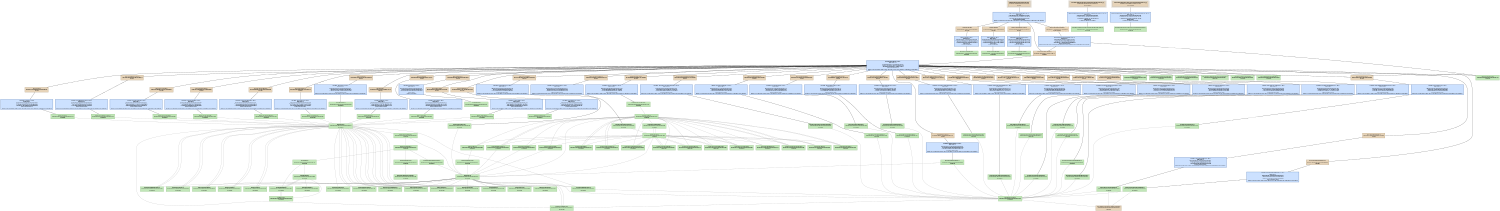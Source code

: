digraph PsychHID {
   size = "10.000000,8.500000";
   concentrate = false;

   node [ shape = box, style = filled, color = "0.3 0.5 0.6", fillcolor = "0.3 0.2 0.9", fontname = "Monaco", fontsize = "9" ];
   n00001 [ label = "Development/PsychHID.mexmac.app\nf5cf3cdccd534f54af30023ac05c029f\nMissing", color = "0.1 0.5 0.5", fillcolor = "0.1 0.2 0.9", peripheries = 3 ];
   n00002 [ label = "Contents/Info.plist\n7accb5323d57c26a1459e80c5002bccf\nMissing", color = "0.1 0.5 0.5", fillcolor = "0.1 0.2 0.9" ];
   n00003 [ label = "PsychHID.build/Info.plist\n00000000435f11020000000000000296\nUpToDate" ];
   n00004 [ label = "Contents/PkgInfo\n9740fce0b1ea65f74a7917eba182fe85\nMissing", color = "0.1 0.5 0.5", fillcolor = "0.1 0.2 0.9" ];
   n00005 [ label = "PsychHID.build/PkgInfo\n00000000435f11020000000000000008\nUpToDate" ];
   n00006 [ label = "English.lproj/InfoPlist.strings\n79c7a301c880053f33000b4787661cf0\nMissing", color = "0.1 0.5 0.5", fillcolor = "0.1 0.2 0.9" ];
   n00007 [ label = "English.lproj/InfoPlist.strings\n00000000434c45840000000000000228\nUpToDate" ];
   n00008 [ label = "ppc/PsychError.o\n1e9ca33ca77d5c2545e670459568c3ee\nMissing", color = "0.1 0.5 0.5", fillcolor = "0.1 0.2 0.9" ];
   n00009 [ label = "Base/PsychError.c\n00000000434c4585000000000000563d\nUpToDate" ];
   n00010 [ label = "ppc/PsychRegisterProject.o\nf19c746f6439b6f004accea2702dd019\nMissing", color = "0.1 0.5 0.5", fillcolor = "0.1 0.2 0.9" ];
   n00011 [ label = "Base/PsychRegisterProject.c\n00000000434c458500000000000012e6\nUpToDate" ];
   n00012 [ label = "ppc/PsychHelp.o\n0e30a3d7ab67e386a0afec5665142070\nMissing", color = "0.1 0.5 0.5", fillcolor = "0.1 0.2 0.9" ];
   n00013 [ label = "Base/PsychHelp.c\n00000000434c811d00000000000005b8\nUpToDate" ];
   n00014 [ label = "ppc/MiniBox.o\n2c00cd26c5d45259f7991dbdcfb1514b\nMissing", color = "0.1 0.5 0.5", fillcolor = "0.1 0.2 0.9" ];
   n00015 [ label = "Base/MiniBox.c\n00000000434c45850000000000000f4f\nUpToDate" ];
   n00016 [ label = "ppc/PsychMemory.o\n9c42f60206d3f111a5197bb43099872e\nMissing", color = "0.1 0.5 0.5", fillcolor = "0.1 0.2 0.9" ];
   n00017 [ label = "Base/PsychMemory.c\n00000000434ca96200000000000003a4\nUpToDate" ];
   n00018 [ label = "ppc/ProjectTable.o\neaa73eaf9f5c309bd0f4af6516429e28\nMissing", color = "0.1 0.5 0.5", fillcolor = "0.1 0.2 0.9" ];
   n00019 [ label = "Base/ProjectTable.c\n00000000434c4585000000000000023a\nUpToDate" ];
   n00020 [ label = "ppc/PsychInit.o\n4f7b5a61a1e64ed8b87929283aeaa429\nMissing", color = "0.1 0.5 0.5", fillcolor = "0.1 0.2 0.9" ];
   n00021 [ label = "Base/PsychInit.c\n00000000434c45850000000000000759\nUpToDate" ];
   n00022 [ label = "ppc/PsychTimeGlue.o\n3951097db786661cb4cfba6374fb54b2\nMissing", color = "0.1 0.5 0.5", fillcolor = "0.1 0.2 0.9" ];
   n00023 [ label = "Base/PsychTimeGlue.c\n000000004355ef98000000000000157f\nUpToDate" ];
   n00024 [ label = "ppc/PsychStructGlue.o\nbd6d128668bb883a1aa7441886efe5c1\nMissing", color = "0.1 0.5 0.5", fillcolor = "0.1 0.2 0.9" ];
   n00025 [ label = "Base/PsychStructGlue.c\n00000000434c45850000000000002bb8\nUpToDate" ];
   n00026 [ label = "ppc/PsychVersioning.o\n15cf82ef21bb83d8f5c0c77eb6b58f6e\nMissing", color = "0.1 0.5 0.5", fillcolor = "0.1 0.2 0.9" ];
   n00027 [ label = "Base/PsychVersioning.c\n00000000435e801b00000000000014ee\nUpToDate" ];
   n00028 [ label = "ppc/MODULEVersion.o\nd12f368bdfebd47bfdda27f2129f8f86\nMissing", color = "0.1 0.5 0.5", fillcolor = "0.1 0.2 0.9" ];
   n00029 [ label = "Screen/MODULEVersion.c\n000000004356088a000000000000124e\nUpToDate" ];
   n00030 [ label = "ppc/PsychScriptingGlue.o\n7a05e28ead9bc5264e7a2cb08d4dac8f\nMissing", color = "0.1 0.5 0.5", fillcolor = "0.1 0.2 0.9" ];
   n00031 [ label = "Base/PsychScriptingGlue.c\n00000000434c458500000000000105c5\nUpToDate" ];
   n00032 [ label = "ppc/mexversion.o\n1e468c006ed28d3548d350ce6a879a9d\nMissing", color = "0.1 0.5 0.5", fillcolor = "0.1 0.2 0.9" ];
   n00033 [ label = "src/mexversion.c\n000000004332d94600000000000002d2\nUpToDate" ];
   n00034 [ label = "ppc/PsychAuthors.o\ne7f77d53d480ff9d2ebf5190427d6529\nMissing", color = "0.1 0.5 0.5", fillcolor = "0.1 0.2 0.9" ];
   n00035 [ label = "Base/PsychAuthors.c\n00000000434c81430000000000000d3b\nUpToDate" ];
   n00036 [ label = "ppc/PsychHIDErrors.o\nda96463f54867ec1b3843fc96a8cf6f7\nMissing", color = "0.1 0.5 0.5", fillcolor = "0.1 0.2 0.9" ];
   n00037 [ label = "PsychHID/PsychHIDErrors.c\n00000000434c80a00000000000001176\nUpToDate" ];
   n00038 [ label = "ppc/PsychHIDGetCalibratedState.o\ncebc62de424e9baa6de018c1872e48f9\nMissing", color = "0.1 0.5 0.5", fillcolor = "0.1 0.2 0.9" ];
   n00039 [ label = "PsychHID/PsychHIDGetCalibratedState.c\n00000000434c45850000000000000898\nUpToDate" ];
   n00040 [ label = "ppc/RegisterProject.o\n7b19ebf220ef6e1d2d5ddda2ed4d1816\nMissing", color = "0.1 0.5 0.5", fillcolor = "0.1 0.2 0.9" ];
   n00041 [ label = "PsychHID/RegisterProject.c\n00000000434efbc50000000000000868\nUpToDate" ];
   n00042 [ label = "ppc/PsychHIDSynopsis.o\n3bf6f0339318a3e0c9188d98390351ba\nMissing", color = "0.1 0.5 0.5", fillcolor = "0.1 0.2 0.9" ];
   n00043 [ label = "PsychHID/PsychHIDSynopsis.c\n00000000434c4585000000000000075f\nUpToDate" ];
   n00044 [ label = "ppc/PsychHIDSetReport.o\n4af206cf38378ebad992c462f7464afd\nMissing", color = "0.1 0.5 0.5", fillcolor = "0.1 0.2 0.9" ];
   n00045 [ label = "PsychHID/PsychHIDSetReport.c\n00000000434ca71200000000000013a3\nUpToDate" ];
   n00046 [ label = "ppc/PsychHIDKbWait.o\n68b758d1f4188b56b1f444a486b9783a\nMissing", color = "0.1 0.5 0.5", fillcolor = "0.1 0.2 0.9" ];
   n00047 [ label = "PsychHID/PsychHIDKbWait.c\n00000000434c458500000000000010f6\nUpToDate" ];
   n00048 [ label = "ppc/PsychHIDKbCheck.o\n67529fbe6fa417ddaaf97c473cc83513\nMissing", color = "0.1 0.5 0.5", fillcolor = "0.1 0.2 0.9" ];
   n00049 [ label = "PsychHID/PsychHIDKbCheck.c\n00000000434c4585000000000000101f\nUpToDate" ];
   n00050 [ label = "ppc/PsychHIDGetReport.o\nf481fd67b7fa84263e3f3b2e872c94ed\nMissing", color = "0.1 0.5 0.5", fillcolor = "0.1 0.2 0.9" ];
   n00051 [ label = "PsychHID/PsychHIDGetReport.c\n00000000435493300000000000001a30\nUpToDate" ];
   n00052 [ label = "ppc/PsychHIDGetRawState.o\n66269c25651fd89cfc5d8d2f174b4625\nMissing", color = "0.1 0.5 0.5", fillcolor = "0.1 0.2 0.9" ];
   n00053 [ label = "PsychHID/PsychHIDGetRawState.c\n00000000434c45850000000000000563\nUpToDate" ];
   n00054 [ label = "ppc/PsychHIDGetNumElements.o\nae557fe4698938c85560c0d0941c3858\nMissing", color = "0.1 0.5 0.5", fillcolor = "0.1 0.2 0.9" ];
   n00055 [ label = "PsychHID/PsychHIDGetNumElements.c\n00000000434c45850000000000000490\nUpToDate" ];
   n00056 [ label = "ppc/PsychHIDGetNumDevices.o\n5e871b73612ebf05a153721f12c92372\nMissing", color = "0.1 0.5 0.5", fillcolor = "0.1 0.2 0.9" ];
   n00057 [ label = "PsychHID/PsychHIDGetNumDevices.c\n00000000434c458500000000000003ae\nUpToDate" ];
   n00058 [ label = "ppc/PsychHIDHelpers.o\n7c7de603a934fee2d06f8496468cf0c0\nMissing", color = "0.1 0.5 0.5", fillcolor = "0.1 0.2 0.9" ];
   n00059 [ label = "PsychHID/PsychHIDHelpers.c\n00000000434c941e000000000000282d\nUpToDate" ];
   n00060 [ label = "ppc/PsychHIDGetNumCollections.o\ncf909a02e6b5013f14ff5cd6b72cd830\nMissing", color = "0.1 0.5 0.5", fillcolor = "0.1 0.2 0.9" ];
   n00061 [ label = "PsychHID/PsychHIDGetNumCollections.c\n00000000434c45850000000000000521\nUpToDate" ];
   n00062 [ label = "ppc/PsychHIDGetElements.o\ne205b91c72271c7589a35dfa42897156\nMissing", color = "0.1 0.5 0.5", fillcolor = "0.1 0.2 0.9" ];
   n00063 [ label = "PsychHID/PsychHIDGetElements.c\n00000000434c4585000000000000169d\nUpToDate" ];
   n00064 [ label = "ppc/PsychHIDGetDevices.o\n088c2added0cdd3b0e66f7cc0f1effd4\nMissing", color = "0.1 0.5 0.5", fillcolor = "0.1 0.2 0.9" ];
   n00065 [ label = "PsychHID/PsychHIDGetDevices.c\n00000000434c4585000000000000115f\nUpToDate" ];
   n00066 [ label = "ppc/PsychHIDGetCollections.o\n54f71ad20a1085f7aac7fde7eb3a05ea\nMissing", color = "0.1 0.5 0.5", fillcolor = "0.1 0.2 0.9" ];
   n00067 [ label = "PsychHID/PsychHIDGetCollections.c\n00000000434c4585000000000000180b\nUpToDate" ];
   n00068 [ label = "ppc/PsychHIDGiveMeReports.o\nc0d6e027b37c049f112191db5b310fb0\nMissing", color = "0.1 0.5 0.5", fillcolor = "0.1 0.2 0.9" ];
   n00069 [ label = "PsychHID/PsychHIDGiveMeReports.c\n00000000434c92b00000000000000bbd\nUpToDate" ];
   n00070 [ label = "ppc/PsychHIDReceiveReports.o\n8b0d187500482859f23c9203f566f6b3\nMissing", color = "0.1 0.5 0.5", fillcolor = "0.1 0.2 0.9" ];
   n00071 [ label = "PsychHID/PsychHIDReceiveReports.c\n00000000435499010000000000006459\nUpToDate" ];
   n00072 [ label = "ppc/PsychHIDReceiveReportsStop.o\n4ab1be81f130c240e37c2ae0da9aeaa3\nMissing", color = "0.1 0.5 0.5", fillcolor = "0.1 0.2 0.9" ];
   n00073 [ label = "PsychHID/PsychHIDReceiveReportsStop.c\n00000000434ca68a00000000000009cd\nUpToDate" ];
   n00074 [ label = "MacOS/PsychHID.mexmac\ne2f908fd15b3dc0696113df33c7ca679\nMissing", color = "0.1 0.5 0.5", fillcolor = "0.1 0.2 0.9" ];
   n00075 [ label = "2.95.2/libstdc++.a[C]\n00000000434abb590000000000075c68\nUpToDate" ];
   n00076 [ label = "Frameworks/CoreAudio.framework[C]\n00000000434ac55b00000000000000cc\nUpToDate" ];
   n00077 [ label = "Frameworks/Carbon.framework[C]\n00000000434ac53300000000000000ee\nUpToDate" ];
   n00078 [ label = "Frameworks/ApplicationServices.framework[C]\n00000000434ac53300000000000000ee\nUpToDate" ];
   n00079 [ label = "Frameworks/IOKit.framework[C]\n00000000434ac53c00000000000000cc\nUpToDate" ];
   n00080 [ label = "PsychToolbox/libHIDUtilities.a[C]\n000000004355680b0000000000025098\nUpToDate" ];
   n00081 [ label = "mac/mexFunction.map\n000000004332d946000000000000012e\nUpToDate" ];
   n00082 [ label = "<PsychHID.build/Script-2FD616DB07306668008DA6B4.sh>[A]\n593f6e33f47d0aabf73e1e02b94ad22a\nDepsUpdated", color = "0.1 0.5 0.5", fillcolor = "0.1 0.2 0.9", peripheries = 3 ];
   n00083 [ label = "PsychHID.build/Script-2FD616DB07306668008DA6B4.sh\n00000000435f110200000000000000ec\nUpToDate" ];
   n00084 [ label = "<PsychHID.build/Script-2FD616DC07306668008DA6B4.sh>[A]\n7ce4e802c56b7da6fbc02a6e831533e4\nDepsUpdated", color = "0.1 0.5 0.5", fillcolor = "0.1 0.2 0.9", peripheries = 3 ];
   n00085 [ label = "PsychHID.build/Script-2FD616DC07306668008DA6B4.sh\n00000000435f1102000000000000003e\nUpToDate" ];
   n00086 [ label = "<MacOS/PsychHID.mexmac>\nb0b4a485711404b3649e737d898fba73\nDepsUpdated", color = "0.1 0.5 0.5", fillcolor = "0.1 0.2 0.9", style = "filled,dashed" ];
   n00087 [ label = "Base/Psych.h\n00000000435548b60000000000000410\nUpToDate" ];
   n00088 [ label = "Base/PsychConstants.h\n00000000435548d4000000000000080d\nUpToDate" ];
   n00089 [ label = "Base/MiniBox.h\n00000000435548d400000000000004d6\nUpToDate" ];
   n00090 [ label = "Base/ProjectTable.h\n00000000435548d400000000000002f6\nUpToDate" ];
   n00091 [ label = "Base/PsychError.h\n00000000435548d40000000000001fe7\nUpToDate" ];
   n00092 [ label = "Base/PsychScriptingGlue.h\n00000000435548f30000000000001a37\nUpToDate" ];
   n00093 [ label = "Base/PsychStructGlue.h\n000000004355496c0000000000000bcc\nUpToDate" ];
   n00094 [ label = "Base/PsychCellGlue.h\n00000000435bf47100000000000005c5\nUpToDate" ];
   n00095 [ label = "Base/PsychRegisterProject.h\n00000000435548d400000000000003f1\nUpToDate" ];
   n00096 [ label = "Base/PsychAuthors.h\n00000000435548d400000000000005e9\nUpToDate" ];
   n00097 [ label = "Base/PsychVersioning.h\n00000000435548f300000000000004dd\nUpToDate" ];
   n00098 [ label = "Base/PsychHelp.h\n00000000435bf48f0000000000000357\nUpToDate" ];
   n00099 [ label = "Base/PsychInit.h\n00000000435548f300000000000002db\nUpToDate" ];
   n00100 [ label = "Base/PsychMemory.h\n00000000435548d40000000000000473\nUpToDate" ];
   n00101 [ label = "Base/PsychTimeGlue.h\n000000004355ef010000000000000483\nUpToDate" ];
   n00102 [ label = "Base/PsychInstrument.h\n00000000435548d400000000000001a8\nUpToDate" ];
   n00103 [ label = "PsychHID/RegisterProject.h\n00000000434c458500000000000002a0\nUpToDate" ];
   n00104 [ label = "Base/TimeLists.h\n00000000435548f300000000000002a9\nUpToDate" ];
   n00105 [ label = "Base/PsychIncludes.h\n00000000435548d4000000000000074c\nUpToDate" ];
   n00106 [ label = "Base/PsychPlatform.h\n00000000435548d40000000000000589\nUpToDate" ];
   n00107 [ label = "include/mex.h\n000000004332d9460000000000003742\nUpToDate" ];
   n00108 [ label = "OS9ToolboxFragments/Events.h\n00000000434c45850000000000000236\nUpToDate" ];
   n00109 [ label = "Base/PsychPlatformConstants.h\n000000004355492f000000000000070e\nUpToDate" ];
   n00110 [ label = "include/matrix.h\n000000004332d9460000000000009ff2\nUpToDate" ];
   n00111 [ label = "include/mwdebug.h\n000000004332d9460000000000002b3c\nUpToDate" ];
   n00112 [ label = "include/tmwtypes.h\n000000004332d946000000000000458d\nUpToDate" ];
   n00113 [ label = "include/mat.h\n000000004332d94600000000000023ab\nUpToDate" ];
   n00114 [ label = "Base/Psych.h\n00000000435548b60000000000000410\nUpToDate" ];
   n00115 [ label = "PsychHID/PsychHID.h\n0000000043503d0a00000000000015ee\nUpToDate" ];
   n00116 [ label = "HID Utilities Source/HID_Utilities_External.h\n00000000000000000000000000000000\nMissing", color = "0.1 0.5 0.5", fillcolor = "0.1 0.2 0.9" ];
   n00117 [ label = "Screen/Screen.h\n000000004355f28e00000000000012e0\nUpToDate" ];
   n00118 [ label = "Screen/PsychRects.h\n00000000434c458500000000000005d5\nUpToDate" ];
   n00119 [ label = "Screen/ScreenTypes.h\n00000000434c458500000000000013b6\nUpToDate" ];
   n00120 [ label = "Screen/PsychVideoGlue.h\n00000000434c458500000000000005d4\nUpToDate" ];
   n00121 [ label = "Screen/PsychScreenGlue.h\n00000000434c45850000000000000d6d\nUpToDate" ];
   n00122 [ label = "Screen/PsychWindowTextGlue.h\n00000000434c458500000000000008ee\nUpToDate" ];
   n00123 [ label = "Screen/WindowBank.h\n000000004355e68c0000000000001b31\nUpToDate" ];
   n00124 [ label = "Screen/PsychWindowGlue.h\n000000004355e21f0000000000000a66\nUpToDate" ];
   n00125 [ label = "Screen/PsychTextureSupport.h\n000000004355a03b0000000000000370\nUpToDate" ];
   n00126 [ label = "Screen/PsychAlphaBlending.h\n00000000434c458500000000000004fb\nUpToDate" ];
   n00127 [ label = "Screen/ScreenArguments.h\n00000000434c45850000000000000ca3\nUpToDate" ];
   n00128 [ label = "Screen/RegisterProject.h\n00000000434c45850000000000000284\nUpToDate" ];
   n00129 [ label = "Screen/WindowHelpers.h\n00000000434c45850000000000000773\nUpToDate" ];
   n00130 [ label = "Fonts/PsychFontGlue.h\n00000000434c45850000000000000e47\nUpToDate" ];
   n00131 [ label = "Fonts/ScreenFontGlue.h\n00000000434c45850000000000000260\nUpToDate" ];
   n00132 [ label = "Fonts/FontInfo.h\n00000000434c45850000000000000ef4\nUpToDate" ];
   n00133 [ label = "Screen/ScreenPreferenceState.h\n000000004355d9f300000000000006ba\nUpToDate" ];
   n00134 [ label = "Screen/Screen.h\n000000004355f28e00000000000012e0\nUpToDate" ];
   n00135 [ label = "Fonts/PsychFontGlue.h\n00000000434c45850000000000000e47\nUpToDate" ];

   node [ shape = box, style = "filled,bold", color = "0.7 0.5 0.7", fillcolor = "0.7 0.2 1.0", fontname = "Monaco", fontsize = "9" ];
   c00001 [ label = "PBXCp Info.plist <wt:0>\nwaitCount: 0\n00000000435f11020000000000000296\n^ 7accb5327e08d3681459e80c5002be59\n= 7accb5323d57c26a1459e80c5002bccf\nNeedsToRun\n1 output is missing", color = "0.6 0.5 0.7", fillcolor = "0.6 0.2 1.0" ];
   c00002 [ label = "PBXCp PkgInfo <wt:0>\nwaitCount: 0\n00000000000000000000000000000000\n^ 9740fce0b1ea65f74a7917eba182fe85\n= 9740fce0b1ea65f74a7917eba182fe85\nNeedsToRun\n1 output is missing", color = "0.6 0.5 0.7", fillcolor = "0.6 0.2 1.0" ];
   c00003 [ label = "CpResource InfoPlist.strings <wt:4>\nwaitCount: 0\n00000000000000000000000000000000\n^ 79c7a301c880053f33000b4787661cf0\n= 79c7a301c880053f33000b4787661cf0\nNeedsToRun\n1 output is missing", color = "0.6 0.5 0.7", fillcolor = "0.6 0.2 1.0" ];
   c00004 [ label = "CompileC PsychError.o <wt:6>\nwaitCount: 0\n000000004355492f0000000000004529\n^ 1e9ca33ce428150a45e67045956886c7\n= 1e9ca33ca77d5c2545e670459568c3ee\nIndirectlyNeedsToRun\nNeeds to run because at least one of the inputs to the command are scheduled to be updated.", color = "0.6 0.5 0.7", fillcolor = "0.6 0.2 1.0" ];
   c00005 [ label = "CompileC PsychRegisterProject.o <wt:6>\nwaitCount: 0\n000000004355492f00000000000001f2\n^ f19c746f276cffdf04accea2702dd1eb\n= f19c746f6439b6f004accea2702dd019\nIndirectlyNeedsToRun\nNeeds to run because at least one of the inputs to the command are scheduled to be updated.", color = "0.6 0.5 0.7", fillcolor = "0.6 0.2 1.0" ];
   c00006 [ label = "CompileC PsychHelp.o <wt:6>\nwaitCount: 0\n0000000043558db700000000000016ac\n^ 0e30a3d7e8326e31a0afec56651436dc\n= 0e30a3d7ab67e386a0afec5665142070\nIndirectlyNeedsToRun\nNeeds to run because at least one of the inputs to the command are scheduled to be updated.", color = "0.6 0.5 0.7", fillcolor = "0.6 0.2 1.0" ];
   c00007 [ label = "CompileC MiniBox.o <wt:6>\nwaitCount: 0\n000000004355492f0000000000001c5b\n^ 2c00cd2686811b76f7991dbdcfb14d10\n= 2c00cd26c5d45259f7991dbdcfb1514b\nIndirectlyNeedsToRun\nNeeds to run because at least one of the inputs to the command are scheduled to be updated.", color = "0.6 0.5 0.7", fillcolor = "0.6 0.2 1.0" ];
   c00008 [ label = "CompileC PsychMemory.o <wt:6>\nwaitCount: 0\n000000004355a5c800000000000010b0\n^ 9c42f602458654d9a5197bb43099979e\n= 9c42f60206d3f111a5197bb43099872e\nIndirectlyNeedsToRun\nNeeds to run because at least one of the inputs to the command are scheduled to be updated.", color = "0.6 0.5 0.7", fillcolor = "0.6 0.2 1.0" ];
   c00009 [ label = "CompileC ProjectTable.o <wt:6>\nwaitCount: 0\n000000004355492f000000000000112e\n^ eaa73eafdc0979b4d0f4af6516428f06\n= eaa73eaf9f5c309bd0f4af6516429e28\nIndirectlyNeedsToRun\nNeeds to run because at least one of the inputs to the command are scheduled to be updated.", color = "0.6 0.5 0.7", fillcolor = "0.6 0.2 1.0" ];
   c00010 [ label = "CompileC PsychInit.o <wt:6>\nwaitCount: 0\n000000004355492f000000000000144d\n^ 4f7b5a61e2b307f7b87929283aeab064\n= 4f7b5a61a1e64ed8b87929283aeaa429\nIndirectlyNeedsToRun\nNeeds to run because at least one of the inputs to the command are scheduled to be updated.", color = "0.6 0.5 0.7", fillcolor = "0.6 0.2 1.0" ];
   c00011 [ label = "CompileC PsychTimeGlue.o <wt:6>\nwaitCount: 0\n000000004349963300000000000007ee\n^ 3951097df4cff02fb4cfba6374fb535c\n= 3951097db786661cb4cfba6374fb54b2\nIndirectlyNeedsToRun\nNeeds to run because at least one of the inputs to the command are scheduled to be updated.", color = "0.6 0.5 0.7", fillcolor = "0.6 0.2 1.0" ];
   c00012 [ label = "CompileC PsychStructGlue.o <wt:6>\nwaitCount: 0\n000000004355492f00000000000038ac\n^ bd6d12862beec1151aa7441886efdd6d\n= bd6d128668bb883a1aa7441886efe5c1\nIndirectlyNeedsToRun\nNeeds to run because at least one of the inputs to the command are scheduled to be updated.", color = "0.6 0.5 0.7", fillcolor = "0.6 0.2 1.0" ];
   c00013 [ label = "CompileC PsychVersioning.o <wt:6>\nwaitCount: 0\n0000000043478cb100000000000007fa\n^ 15cf82ef62fc0f69f5c0c77eb6b58894\n= 15cf82ef21bb83d8f5c0c77eb6b58f6e\nIndirectlyNeedsToRun\nNeeds to run because at least one of the inputs to the command are scheduled to be updated.", color = "0.6 0.5 0.7", fillcolor = "0.6 0.2 1.0" ];
   c00014 [ label = "CompileC MODULEVersion.o <wt:6>\nwaitCount: 0\n000000004356088a000000000000124e\n^ d12f368b9cbddcf1fdda27f2129f9dc8\n= d12f368bdfebd47bfdda27f2129f8f86\nIndirectlyNeedsToRun\nNeeds to run because at least one of the inputs to the command are scheduled to be updated.", color = "0.6 0.5 0.7", fillcolor = "0.6 0.2 1.0" ];
   c00015 [ label = "CompileC PsychScriptingGlue.o <wt:6>\nwaitCount: 0\n000000004355492f00000000000116d1\n^ 7a05e28eeece8c094e7a2cb08d4cba5e\n= 7a05e28ead9bc5264e7a2cb08d4dac8f\nIndirectlyNeedsToRun\nNeeds to run because at least one of the inputs to the command are scheduled to be updated.", color = "0.6 0.5 0.7", fillcolor = "0.6 0.2 1.0" ];
   c00016 [ label = "CompileC mexversion.o <wt:6>\nwaitCount: 0\n000000004332d94600000000000002d2\n^ 1e468c002de0547348d350ce6a87984f\n= 1e468c006ed28d3548d350ce6a879a9d\nNeedsToRun\n1 output is missing", color = "0.6 0.5 0.7", fillcolor = "0.6 0.2 1.0" ];
   c00017 [ label = "CompileC PsychAuthors.o <wt:6>\nwaitCount: 0\n0000000043558de90000000000001e2f\n^ e7f77d5397d572742ebf5190427d7b06\n= e7f77d53d480ff9d2ebf5190427d6529\nIndirectlyNeedsToRun\nNeeds to run because at least one of the inputs to the command are scheduled to be updated.", color = "0.6 0.5 0.7", fillcolor = "0.6 0.2 1.0" ];
   c00018 [ label = "CompileC PsychHIDErrors.o <wt:6>\nwaitCount: 0\n00000000434952ab000000000000001b\n^ da96463f17cf2c6ab3843fc96a8cf6ec\n= da96463f54867ec1b3843fc96a8cf6f7\nIndirectlyNeedsToRun\nNeeds to run because at least one of the inputs to the command are scheduled to be updated.", color = "0.6 0.5 0.7", fillcolor = "0.6 0.2 1.0" ];
   c00019 [ label = "CompileC PsychHIDGetCalibratedState.o <wt:6>\nwaitCount: 0\n000000004349978e00000000000019f5\n^ cebc62de01070c246de018c1872e510c\n= cebc62de424e9baa6de018c1872e48f9\nIndirectlyNeedsToRun\nNeeds to run because at least one of the inputs to the command are scheduled to be updated.", color = "0.6 0.5 0.7", fillcolor = "0.6 0.2 1.0" ];
   c00020 [ label = "CompileC RegisterProject.o <wt:6>\nwaitCount: 0\n00000000435750650000000000000b94\n^ 7b19ebf263b83e782d5ddda2ed4d1382\n= 7b19ebf220ef6e1d2d5ddda2ed4d1816\nIndirectlyNeedsToRun\nNeeds to run because at least one of the inputs to the command are scheduled to be updated.", color = "0.6 0.5 0.7", fillcolor = "0.6 0.2 1.0" ];
   c00021 [ label = "CompileC PsychHIDSynopsis.o <wt:6>\nwaitCount: 0\n00000000001c04f0000000000000165c\n^ 3bf6f0339304a710c9188d98390347e6\n= 3bf6f0339318a3e0c9188d98390351ba\nIndirectlyNeedsToRun\nNeeds to run because at least one of the inputs to the command are scheduled to be updated.", color = "0.6 0.5 0.7", fillcolor = "0.6 0.2 1.0" ];
   c00022 [ label = "CompileC PsychHIDSetReport.o <wt:6>\nwaitCount: 0\n000000004349751900000000000002ce\n^ 4af206cf7b7efba3d992c462f7464833\n= 4af206cf38378ebad992c462f7464afd\nIndirectlyNeedsToRun\nNeeds to run because at least one of the inputs to the command are scheduled to be updated.", color = "0.6 0.5 0.7", fillcolor = "0.6 0.2 1.0" ];
   c00023 [ label = "CompileC PsychHIDKbWait.o <wt:6>\nwaitCount: 0\n000000004349978e000000000000019b\n^ 68b758d1b7511cd8b1f444a486b979a1\n= 68b758d1f4188b56b1f444a486b9783a\nIndirectlyNeedsToRun\nNeeds to run because at least one of the inputs to the command are scheduled to be updated.", color = "0.6 0.5 0.7", fillcolor = "0.6 0.2 1.0" ];
   c00024 [ label = "CompileC PsychHIDKbCheck.o <wt:6>\nwaitCount: 0\n000000004349978e0000000000000172\n^ 67529fbe2ced8053aaf97c473cc83461\n= 67529fbe6fa417ddaaf97c473cc83513\nIndirectlyNeedsToRun\nNeeds to run because at least one of the inputs to the command are scheduled to be updated.", color = "0.6 0.5 0.7", fillcolor = "0.6 0.2 1.0" ];
   c00025 [ label = "CompileC PsychHIDGetReport.o <wt:6>\nwaitCount: 0\n000000004351413b0000000000000b5d\n^ f481fd67f4abc51d3e3f3b2e872c9fb0\n= f481fd67b7fa84263e3f3b2e872c94ed\nIndirectlyNeedsToRun\nNeeds to run because at least one of the inputs to the command are scheduled to be updated.", color = "0.6 0.5 0.7", fillcolor = "0.6 0.2 1.0" ];
   c00026 [ label = "CompileC PsychHIDGetRawState.o <wt:6>\nwaitCount: 0\n000000004349978e000000000000140e\n^ 66269c2526564f12fc5d8d2f174b522b\n= 66269c25651fd89cfc5d8d2f174b4625\nIndirectlyNeedsToRun\nNeeds to run because at least one of the inputs to the command are scheduled to be updated.", color = "0.6 0.5 0.7", fillcolor = "0.6 0.2 1.0" ];
   c00027 [ label = "CompileC PsychHIDGetNumElements.o <wt:6>\nwaitCount: 0\n000000004349978e00000000000015fd\n^ ae557fe42ac0af465560c0d0941c2da5\n= ae557fe4698938c85560c0d0941c3858\nIndirectlyNeedsToRun\nNeeds to run because at least one of the inputs to the command are scheduled to be updated.", color = "0.6 0.5 0.7", fillcolor = "0.6 0.2 1.0" ];
   c00028 [ label = "CompileC PsychHIDGetNumDevices.o <wt:6>\nwaitCount: 0\n000000004349978e00000000000012c3\n^ 5e871b732267288ba153721f12c931b1\n= 5e871b73612ebf05a153721f12c92372\nIndirectlyNeedsToRun\nNeeds to run because at least one of the inputs to the command are scheduled to be updated.", color = "0.6 0.5 0.7", fillcolor = "0.6 0.2 1.0" ];
   c00029 [ label = "CompileC PsychHIDHelpers.o <wt:6>\nwaitCount: 0\n00000000434946150000000000003940\n^ 7c7de603ea7db8f7d06f8496468cc980\n= 7c7de603a934fee2d06f8496468cf0c0\nIndirectlyNeedsToRun\nNeeds to run because at least one of the inputs to the command are scheduled to be updated.", color = "0.6 0.5 0.7", fillcolor = "0.6 0.2 1.0" ];
   c00030 [ label = "CompileC PsychHIDGetNumCollections.o <wt:6>\nwaitCount: 0\n000000004349978e000000000000144c\n^ cf909a02a5fc96b114ff5cd6b72ccc7c\n= cf909a02e6b5013f14ff5cd6b72cd830\nIndirectlyNeedsToRun\nNeeds to run because at least one of the inputs to the command are scheduled to be updated.", color = "0.6 0.5 0.7", fillcolor = "0.6 0.2 1.0" ];
   c00031 [ label = "CompileC PsychHIDGetElements.o <wt:6>\nwaitCount: 0\n000000004349978e00000000000007f0\n^ e205b91c316e8bfb89a35dfa428976a6\n= e205b91c72271c7589a35dfa42897156\nIndirectlyNeedsToRun\nNeeds to run because at least one of the inputs to the command are scheduled to be updated.", color = "0.6 0.5 0.7", fillcolor = "0.6 0.2 1.0" ];
   c00032 [ label = "CompileC PsychHIDGetDevices.o <wt:6>\nwaitCount: 0\n000000004349978e0000000000000032\n^ 088c2addae454ab50e66f7cc0f1effe6\n= 088c2added0cdd3b0e66f7cc0f1effd4\nIndirectlyNeedsToRun\nNeeds to run because at least one of the inputs to the command are scheduled to be updated.", color = "0.6 0.5 0.7", fillcolor = "0.6 0.2 1.0" ];
   c00033 [ label = "CompileC PsychHIDGetCollections.o <wt:6>\nwaitCount: 0\n000000004349978e0000000000000966\n^ 54f71ad249591279aac7fde7eb3a0c8c\n= 54f71ad20a1085f7aac7fde7eb3a05ea\nIndirectlyNeedsToRun\nNeeds to run because at least one of the inputs to the command are scheduled to be updated.", color = "0.6 0.5 0.7", fillcolor = "0.6 0.2 1.0" ];
   c00034 [ label = "CompileC PsychHIDGiveMeReports.o <wt:6>\nwaitCount: 0\n00000000434940bb0000000000001ad0\n^ c0d6e027f0354424112191db5b311560\n= c0d6e027b37c049f112191db5b310fb0\nIndirectlyNeedsToRun\nNeeds to run because at least one of the inputs to the command are scheduled to be updated.", color = "0.6 0.5 0.7", fillcolor = "0.6 0.2 1.0" ];
   c00035 [ label = "CompileC PsychHIDReceiveReports.o <wt:6>\nwaitCount: 0\n0000000043514b0a0000000000007534\n^ 8b0d187543196353f23c9203f5668387\n= 8b0d187500482859f23c9203f566f6b3\nIndirectlyNeedsToRun\nNeeds to run because at least one of the inputs to the command are scheduled to be updated.", color = "0.6 0.5 0.7", fillcolor = "0.6 0.2 1.0" ];
   c00036 [ label = "CompileC PsychHIDReceiveReportsStop.o <wt:6>\nwaitCount: 0\n000000004349748100000000000018a0\n^ 4ab1be81b279b6c1e37c2ae0da9af203\n= 4ab1be81f130c240e37c2ae0da9aeaa3\nIndirectlyNeedsToRun\nNeeds to run because at least one of the inputs to the command are scheduled to be updated.", color = "0.6 0.5 0.7", fillcolor = "0.6 0.2 1.0" ];
   c00037 [ label = "Ld PsychHID.mexmac <wt:6>\nwaitCount: 33\n4898dfb8a45f64127290a838e1f4b931\n^ aa61d745b1ecb814e48195cbdd881f48\n= e2f908fd15b3dc0696113df33c7ca679\nIndirectlyNeedsToRun\nNeeds to run because at least one of the inputs to the command are scheduled to be updated.", color = "0.6 0.5 0.7", fillcolor = "0.6 0.2 1.0" ];
   c00038 [ label = "PhaseScriptExecution Script-2FD616DB07306668008DA6B4.sh <wt:10>\nwaitCount: 0\n00000000435f110200000000000000ec\n^ 593f6e33b7221ba9f73e1e02b94ad2c6\n= 593f6e33f47d0aabf73e1e02b94ad22a\nNeedsToRun\n1 output is always out-of-date", color = "0.6 0.5 0.7", fillcolor = "0.6 0.2 1.0" ];
   c00039 [ label = "PhaseScriptExecution Script-2FD616DC07306668008DA6B4.sh <wt:12>\nwaitCount: 0\n00000000435f1102000000000000003e\n^ 7ce4e80286346ca4fbc02a6e831533da\n= 7ce4e802c56b7da6fbc02a6e831533e4\nNeedsToRun\n1 output is always out-of-date", color = "0.6 0.5 0.7", fillcolor = "0.6 0.2 1.0" ];
   c00040 [ label = "EditSymbols PsychHID.mexmac <wt:13>\nwaitCount: 1\ne2f908fd5681054096113df33c7ca757\n^ 524dac78279501f3f28f4e8eb5f31d24\n= b0b4a485711404b3649e737d898fba73\nIndirectlyNeedsToRun\nNeeds to run because at least one of the inputs to the command are scheduled to be updated.", color = "0.6 0.5 0.7", fillcolor = "0.6 0.2 1.0" ];
   c00041 [ label = "Touch PsychHID.mexmac.app <wt:14>\nwaitCount: 5\nc60646ab209a7a179fafba2ec31542b0\n^ 33c97a77edc93543309fb8140349402f\n= f5cf3cdccd534f54af30023ac05c029f\nIndirectlyNeedsToRun\nNeeds to run because at least one of the inputs to the command are scheduled to be updated.", color = "0.6 0.5 0.7", fillcolor = "0.6 0.2 1.0" ];

   edge [ style = solid, color = black, arrowhead = none, arrowtail = normal ];
   n00001 -> { c00041 };
   n00002 -> { c00001 };
   n00004 -> { c00002 };
   n00006 -> { c00003 };
   n00008 -> { c00004 };
   n00010 -> { c00005 };
   n00012 -> { c00006 };
   n00014 -> { c00007 };
   n00016 -> { c00008 };
   n00018 -> { c00009 };
   n00020 -> { c00010 };
   n00022 -> { c00011 };
   n00024 -> { c00012 };
   n00026 -> { c00013 };
   n00028 -> { c00014 };
   n00030 -> { c00015 };
   n00032 -> { c00016 };
   n00034 -> { c00017 };
   n00036 -> { c00018 };
   n00038 -> { c00019 };
   n00040 -> { c00020 };
   n00042 -> { c00021 };
   n00044 -> { c00022 };
   n00046 -> { c00023 };
   n00048 -> { c00024 };
   n00050 -> { c00025 };
   n00052 -> { c00026 };
   n00054 -> { c00027 };
   n00056 -> { c00028 };
   n00058 -> { c00029 };
   n00060 -> { c00030 };
   n00062 -> { c00031 };
   n00064 -> { c00032 };
   n00066 -> { c00033 };
   n00068 -> { c00034 };
   n00070 -> { c00035 };
   n00072 -> { c00036 };
   n00074 -> { c00037 };
   n00082 -> { c00038 };
   n00084 -> { c00039 };
   n00086 -> { c00040 };
   c00001 -> { n00003 };
   c00002 -> { n00005 n00005 };
   c00003 -> { n00007 n00007 };
   c00004 -> { n00009 };
   c00005 -> { n00011 };
   c00006 -> { n00013 };
   c00007 -> { n00015 };
   c00008 -> { n00017 };
   c00009 -> { n00019 };
   c00010 -> { n00021 };
   c00011 -> { n00023 };
   c00012 -> { n00025 };
   c00013 -> { n00027 };
   c00014 -> { n00029 };
   c00015 -> { n00031 };
   c00016 -> { n00033 };
   c00017 -> { n00035 };
   c00018 -> { n00037 };
   c00019 -> { n00039 };
   c00020 -> { n00041 };
   c00021 -> { n00043 };
   c00022 -> { n00045 };
   c00023 -> { n00047 };
   c00024 -> { n00049 };
   c00025 -> { n00051 };
   c00026 -> { n00053 };
   c00027 -> { n00055 };
   c00028 -> { n00057 };
   c00029 -> { n00059 };
   c00030 -> { n00061 };
   c00031 -> { n00063 };
   c00032 -> { n00065 };
   c00033 -> { n00067 };
   c00034 -> { n00069 };
   c00035 -> { n00071 };
   c00036 -> { n00073 };
   c00037 -> { n00008 n00010 n00012 n00014 n00016 n00018 n00020 n00022 n00024 n00026 n00028 n00030 n00032 n00034 n00036 n00038 n00040 n00042 n00044 n00046 n00048 n00050 n00052 n00054 n00056 n00058 n00060 n00062 n00064 n00066 n00068 n00070 n00072 n00075 n00076 n00077 n00078 n00079 n00080 n00081 };
   c00038 -> { n00083 };
   c00039 -> { n00085 };
   c00040 -> { n00074 n00081 };
   c00041 -> { n00002 n00004 n00006 n00074 n00086 };

   edge [ style = solid, color = gray60, arrowhead = none, arrowtail = normal ];
   n00009 -> { n00087 };
   n00011 -> { n00087 };
   n00013 -> { n00087 };
   n00015 -> { n00087 };
   n00017 -> { n00087 };
   n00019 -> { n00087 };
   n00021 -> { n00087 };
   n00023 -> { n00114 };
   n00025 -> { n00087 };
   n00027 -> { n00087 };
   n00029 -> { n00117 };
   n00031 -> { n00087 };
   n00035 -> { n00087 };
   n00037 -> { n00115 };
   n00039 -> { n00115 };
   n00041 -> { n00114 n00115 };
   n00043 -> { n00134 };
   n00045 -> { n00115 };
   n00047 -> { n00115 };
   n00049 -> { n00115 };
   n00051 -> { n00116 n00115 };
   n00053 -> { n00115 };
   n00055 -> { n00115 };
   n00057 -> { n00115 };
   n00059 -> { n00115 };
   n00061 -> { n00115 };
   n00063 -> { n00115 };
   n00065 -> { n00115 };
   n00067 -> { n00115 };
   n00069 -> { n00115 };
   n00071 -> { n00116 n00115 };
   n00073 -> { n00115 };
   n00087 -> { n00088 n00089 n00090 n00091 n00092 n00093 n00094 n00095 n00096 n00097 n00098 n00099 n00100 n00101 n00102 n00103 n00104 };
   n00088 -> { n00105 };
   n00089 -> { n00087 };
   n00090 -> { n00087 };
   n00091 -> { n00087 };
   n00092 -> { n00087 };
   n00093 -> { n00087 };
   n00094 -> { n00087 };
   n00095 -> { n00087 };
   n00096 -> { n00087 };
   n00097 -> { n00087 };
   n00098 -> { n00087 };
   n00099 -> { n00087 };
   n00101 -> { n00114 };
   n00102 -> { n00087 };
   n00103 -> { n00114 n00115 };
   n00105 -> { n00106 n00107 n00107 n00108 n00107 };
   n00106 -> { n00109 };
   n00107 -> { n00110 n00110 n00111 };
   n00108 -> { n00114 };
   n00110 -> { n00112 n00111 };
   n00111 -> { n00110 n00113 };
   n00113 -> { n00110 n00111 };
   n00114 -> { n00088 n00089 n00090 n00091 n00092 n00093 n00094 n00095 n00096 n00097 n00098 n00099 n00100 n00101 n00102 n00103 n00104 };
   n00115 -> { n00114 n00101 n00116 };
   n00117 -> { n00114 n00118 n00119 n00120 n00121 n00122 n00123 n00124 n00125 n00126 n00127 n00128 n00129 n00130 n00131 n00132 n00133 };
   n00118 -> { n00117 };
   n00119 -> { n00117 };
   n00120 -> { n00134 };
   n00121 -> { n00134 };
   n00122 -> { n00134 };
   n00123 -> { n00117 };
   n00124 -> { n00134 };
   n00125 -> { n00134 };
   n00126 -> { n00134 };
   n00127 -> { n00117 };
   n00128 -> { n00114 n00117 };
   n00130 -> { n00114 };
   n00131 -> { n00114 };
   n00132 -> { n00135 };
   n00133 -> { n00117 };
   n00134 -> { n00114 n00118 n00119 n00120 n00121 n00122 n00123 n00124 n00125 n00126 n00127 n00128 n00129 n00130 n00131 n00132 n00133 };
   n00135 -> { n00114 };
}
